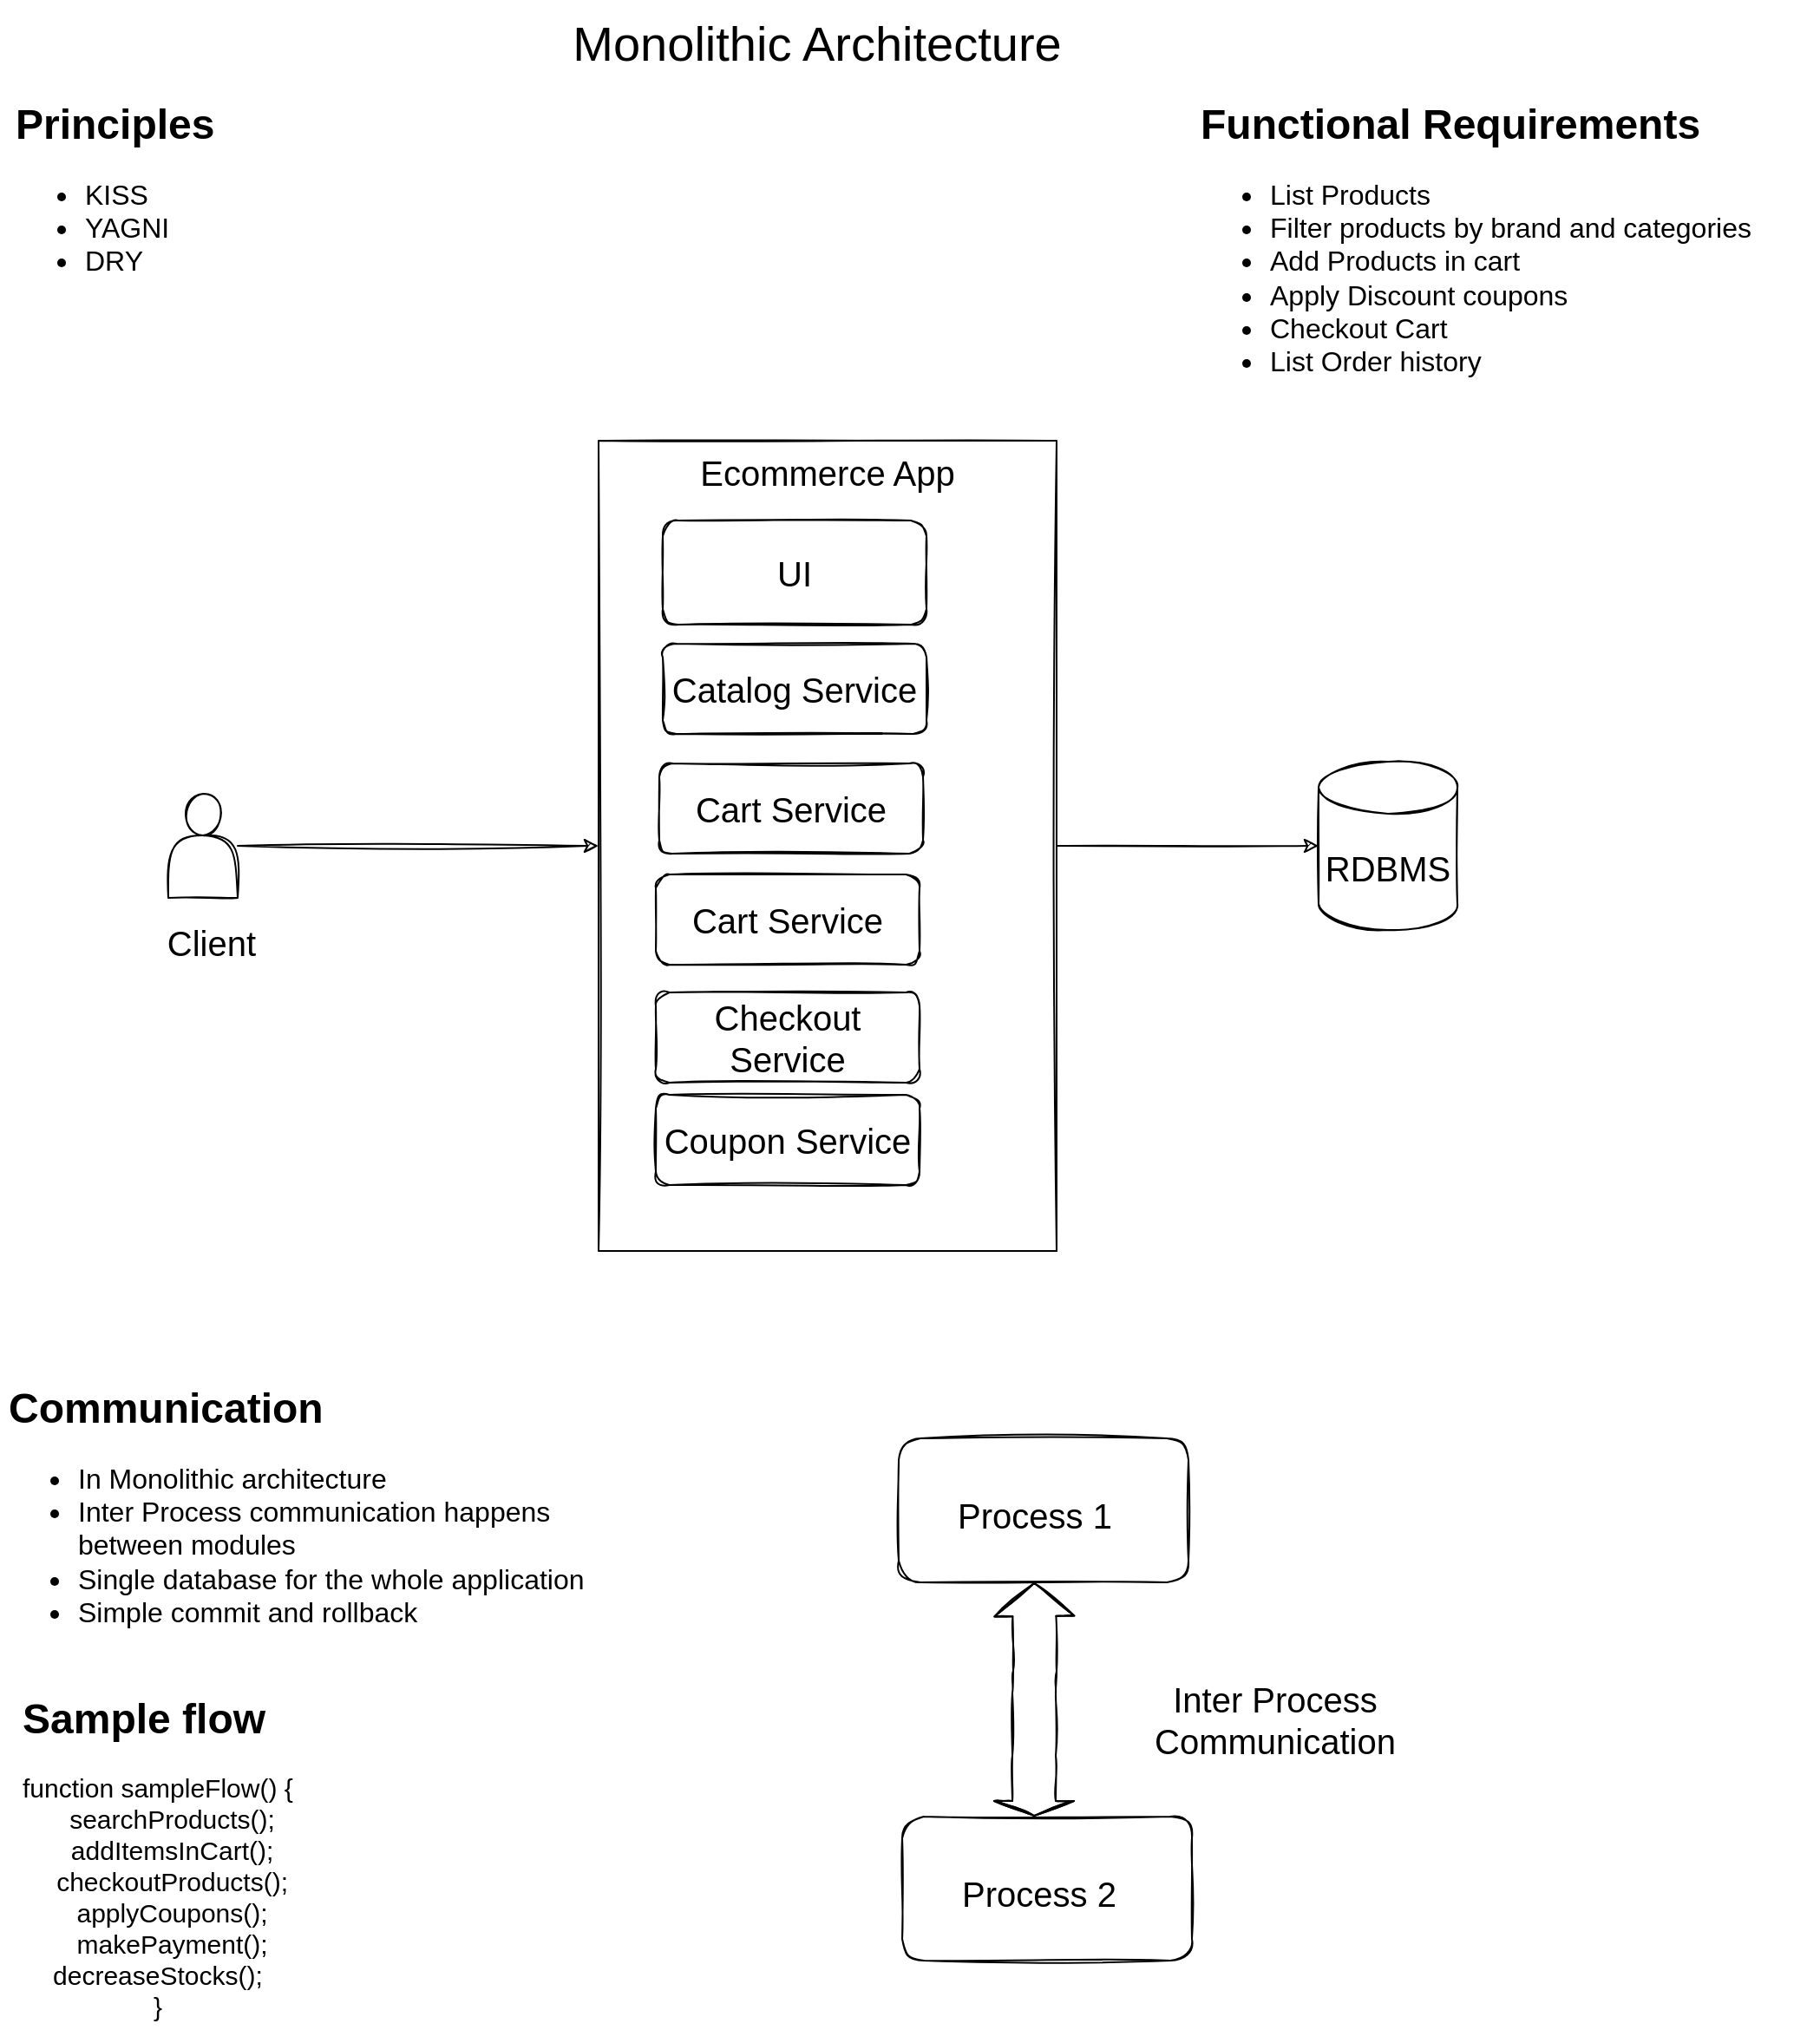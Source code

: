<mxfile version="16.5.1" type="device"><diagram id="JGVTOEctuKzD6oDZCjQg" name="Page-1"><mxGraphModel dx="1506" dy="798" grid="0" gridSize="10" guides="1" tooltips="1" connect="1" arrows="1" fold="1" page="0" pageScale="1" pageWidth="827" pageHeight="1169" math="0" shadow="0"><root><mxCell id="0"/><mxCell id="1" parent="0"/><mxCell id="Yl5j0yYPLadKhEFc0SSw-6" value="&lt;h1&gt;Functional Requirements&lt;/h1&gt;&lt;div style=&quot;font-size: 16px&quot;&gt;&lt;ul&gt;&lt;li&gt;List Products&lt;/li&gt;&lt;li&gt;Filter products by brand and categories&lt;/li&gt;&lt;li&gt;Add Products in cart&lt;/li&gt;&lt;li&gt;Apply Discount coupons&lt;/li&gt;&lt;li&gt;Checkout Cart&lt;/li&gt;&lt;li&gt;List Order history&lt;/li&gt;&lt;/ul&gt;&lt;/div&gt;&lt;p&gt;&lt;br&gt;&lt;/p&gt;" style="text;html=1;strokeColor=none;fillColor=none;spacing=5;spacingTop=-20;whiteSpace=wrap;overflow=hidden;rounded=0;sketch=1;" vertex="1" parent="1"><mxGeometry x="586" y="139" width="361" height="212" as="geometry"/></mxCell><mxCell id="Yl5j0yYPLadKhEFc0SSw-7" value="&lt;h1&gt;Principles&lt;/h1&gt;&lt;div style=&quot;font-size: 16px&quot;&gt;&lt;ul&gt;&lt;li&gt;KISS&lt;/li&gt;&lt;li&gt;YAGNI&lt;/li&gt;&lt;li&gt;DRY&lt;/li&gt;&lt;/ul&gt;&lt;/div&gt;&lt;p&gt;&lt;br&gt;&lt;/p&gt;" style="text;html=1;strokeColor=none;fillColor=none;spacing=5;spacingTop=-20;whiteSpace=wrap;overflow=hidden;rounded=0;sketch=1;" vertex="1" parent="1"><mxGeometry x="-97" y="139" width="249" height="125" as="geometry"/></mxCell><mxCell id="Yl5j0yYPLadKhEFc0SSw-8" value="&lt;font style=&quot;font-size: 28px&quot;&gt;Monolithic Architecture&lt;/font&gt;" style="text;html=1;strokeColor=none;fillColor=none;align=center;verticalAlign=middle;whiteSpace=wrap;rounded=0;sketch=1;fontSize=16;" vertex="1" parent="1"><mxGeometry x="218" y="87" width="304" height="50" as="geometry"/></mxCell><mxCell id="Yl5j0yYPLadKhEFc0SSw-12" style="edgeStyle=orthogonalEdgeStyle;rounded=0;sketch=1;orthogonalLoop=1;jettySize=auto;html=1;fontSize=20;" edge="1" parent="1" source="Yl5j0yYPLadKhEFc0SSw-9" target="Yl5j0yYPLadKhEFc0SSw-11"><mxGeometry relative="1" as="geometry"/></mxCell><mxCell id="Yl5j0yYPLadKhEFc0SSw-9" value="" style="shape=actor;whiteSpace=wrap;html=1;sketch=1;fontSize=28;" vertex="1" parent="1"><mxGeometry x="-4" y="544.5" width="40" height="60" as="geometry"/></mxCell><mxCell id="Yl5j0yYPLadKhEFc0SSw-10" value="&lt;font style=&quot;font-size: 20px&quot;&gt;Client&lt;/font&gt;" style="text;html=1;strokeColor=none;fillColor=none;align=center;verticalAlign=middle;whiteSpace=wrap;rounded=0;sketch=1;fontSize=28;" vertex="1" parent="1"><mxGeometry x="-9" y="613" width="60" height="30" as="geometry"/></mxCell><mxCell id="Yl5j0yYPLadKhEFc0SSw-14" style="edgeStyle=orthogonalEdgeStyle;rounded=0;sketch=1;orthogonalLoop=1;jettySize=auto;html=1;fontSize=20;" edge="1" parent="1" source="Yl5j0yYPLadKhEFc0SSw-11" target="Yl5j0yYPLadKhEFc0SSw-13"><mxGeometry relative="1" as="geometry"/></mxCell><mxCell id="Yl5j0yYPLadKhEFc0SSw-22" style="edgeStyle=orthogonalEdgeStyle;rounded=0;sketch=1;orthogonalLoop=1;jettySize=auto;html=1;exitX=1;exitY=1;exitDx=0;exitDy=0;fontSize=20;" edge="1" parent="1" source="Yl5j0yYPLadKhEFc0SSw-11"><mxGeometry relative="1" as="geometry"><mxPoint x="502" y="784" as="targetPoint"/></mxGeometry></mxCell><mxCell id="Yl5j0yYPLadKhEFc0SSw-11" value="Ecommerce App" style="rounded=0;whiteSpace=wrap;html=1;sketch=1;fontSize=20;verticalAlign=top;" vertex="1" parent="1"><mxGeometry x="244" y="341" width="264" height="467" as="geometry"/></mxCell><mxCell id="Yl5j0yYPLadKhEFc0SSw-13" value="RDBMS" style="shape=cylinder3;whiteSpace=wrap;html=1;boundedLbl=1;backgroundOutline=1;size=15;sketch=1;fontSize=20;" vertex="1" parent="1"><mxGeometry x="659" y="526" width="80" height="97" as="geometry"/></mxCell><mxCell id="Yl5j0yYPLadKhEFc0SSw-15" value="UI" style="rounded=1;whiteSpace=wrap;html=1;sketch=1;fontSize=20;" vertex="1" parent="1"><mxGeometry x="281" y="387" width="152" height="60" as="geometry"/></mxCell><mxCell id="Yl5j0yYPLadKhEFc0SSw-16" value="Catalog Service" style="rounded=1;whiteSpace=wrap;html=1;sketch=1;fontSize=20;" vertex="1" parent="1"><mxGeometry x="281" y="458" width="152" height="52" as="geometry"/></mxCell><mxCell id="Yl5j0yYPLadKhEFc0SSw-17" value="Cart Service" style="rounded=1;whiteSpace=wrap;html=1;sketch=1;fontSize=20;" vertex="1" parent="1"><mxGeometry x="279" y="527" width="152" height="52" as="geometry"/></mxCell><mxCell id="Yl5j0yYPLadKhEFc0SSw-18" value="Cart Service" style="rounded=1;whiteSpace=wrap;html=1;sketch=1;fontSize=20;" vertex="1" parent="1"><mxGeometry x="277" y="591" width="152" height="52" as="geometry"/></mxCell><mxCell id="Yl5j0yYPLadKhEFc0SSw-20" value="Checkout Service" style="rounded=1;whiteSpace=wrap;html=1;sketch=1;fontSize=20;" vertex="1" parent="1"><mxGeometry x="277" y="659" width="152" height="52" as="geometry"/></mxCell><mxCell id="Yl5j0yYPLadKhEFc0SSw-21" value="Coupon Service" style="rounded=1;whiteSpace=wrap;html=1;sketch=1;fontSize=20;" vertex="1" parent="1"><mxGeometry x="277" y="718" width="152" height="52" as="geometry"/></mxCell><mxCell id="Yl5j0yYPLadKhEFc0SSw-23" value="&lt;h1&gt;Communication&lt;/h1&gt;&lt;div style=&quot;font-size: 16px&quot;&gt;&lt;ul&gt;&lt;li&gt;In Monolithic architecture&lt;/li&gt;&lt;li&gt;Inter Process communication happens between modules&lt;/li&gt;&lt;li&gt;Single database for the whole application&lt;/li&gt;&lt;li&gt;Simple commit and rollback&lt;/li&gt;&lt;/ul&gt;&lt;/div&gt;&lt;p&gt;&lt;br&gt;&lt;/p&gt;" style="text;html=1;strokeColor=none;fillColor=none;spacing=5;spacingTop=-20;whiteSpace=wrap;overflow=hidden;rounded=0;sketch=1;" vertex="1" parent="1"><mxGeometry x="-101" y="878.5" width="365" height="158" as="geometry"/></mxCell><mxCell id="Yl5j0yYPLadKhEFc0SSw-24" value="" style="rounded=1;whiteSpace=wrap;html=1;sketch=1;fontSize=20;" vertex="1" parent="1"><mxGeometry x="417" y="916" width="167" height="83" as="geometry"/></mxCell><mxCell id="Yl5j0yYPLadKhEFc0SSw-25" value="Process 1" style="text;html=1;strokeColor=none;fillColor=none;align=center;verticalAlign=middle;whiteSpace=wrap;rounded=0;sketch=1;fontSize=20;" vertex="1" parent="1"><mxGeometry x="442" y="941" width="107" height="38" as="geometry"/></mxCell><mxCell id="Yl5j0yYPLadKhEFc0SSw-26" value="" style="rounded=1;whiteSpace=wrap;html=1;sketch=1;fontSize=20;" vertex="1" parent="1"><mxGeometry x="419" y="1134" width="167" height="83" as="geometry"/></mxCell><mxCell id="Yl5j0yYPLadKhEFc0SSw-27" value="Process 2" style="text;html=1;strokeColor=none;fillColor=none;align=center;verticalAlign=middle;whiteSpace=wrap;rounded=0;sketch=1;fontSize=20;" vertex="1" parent="1"><mxGeometry x="445" y="1159" width="106" height="38" as="geometry"/></mxCell><mxCell id="Yl5j0yYPLadKhEFc0SSw-33" value="" style="shape=flexArrow;endArrow=classic;startArrow=classic;html=1;rounded=0;sketch=1;fontSize=20;width=25;startSize=2.5;" edge="1" parent="1"><mxGeometry width="100" height="100" relative="1" as="geometry"><mxPoint x="495" y="1134" as="sourcePoint"/><mxPoint x="495" y="999" as="targetPoint"/><Array as="points"><mxPoint x="495" y="1134"/><mxPoint x="495" y="1099"/><mxPoint x="495" y="1063"/><mxPoint x="495.5" y="1050"/></Array></mxGeometry></mxCell><mxCell id="Yl5j0yYPLadKhEFc0SSw-34" value="Inter Process Communication" style="text;html=1;strokeColor=none;fillColor=none;align=center;verticalAlign=middle;whiteSpace=wrap;rounded=0;sketch=1;fontSize=20;" vertex="1" parent="1"><mxGeometry x="522" y="1051" width="224" height="54" as="geometry"/></mxCell><mxCell id="Yl5j0yYPLadKhEFc0SSw-38" value="&lt;h1&gt;Sample flow&lt;/h1&gt;&lt;div style=&quot;text-align: center ; font-size: 15px&quot;&gt;&lt;div&gt;function sampleFlow() {&lt;/div&gt;&lt;div&gt;&amp;nbsp; &amp;nbsp; searchProducts();&lt;/div&gt;&lt;div&gt;&amp;nbsp; &amp;nbsp; addItemsInCart();&lt;/div&gt;&lt;div&gt;&amp;nbsp; &amp;nbsp; checkoutProducts();&lt;/div&gt;&lt;div&gt;&amp;nbsp; &amp;nbsp; applyCoupons();&lt;/div&gt;&lt;div&gt;&amp;nbsp; &amp;nbsp; makePayment();&lt;/div&gt;&lt;div&gt;&amp;nbsp; &amp;nbsp; decreaseStocks();&amp;nbsp; &amp;nbsp;&amp;nbsp;&lt;/div&gt;&lt;div&gt;}&lt;/div&gt;&lt;/div&gt;&lt;p&gt;&lt;br&gt;&lt;/p&gt;" style="text;html=1;strokeColor=none;fillColor=none;spacing=5;spacingTop=-20;whiteSpace=wrap;overflow=hidden;rounded=0;sketch=1;" vertex="1" parent="1"><mxGeometry x="-93" y="1058" width="365" height="198" as="geometry"/></mxCell></root></mxGraphModel></diagram></mxfile>